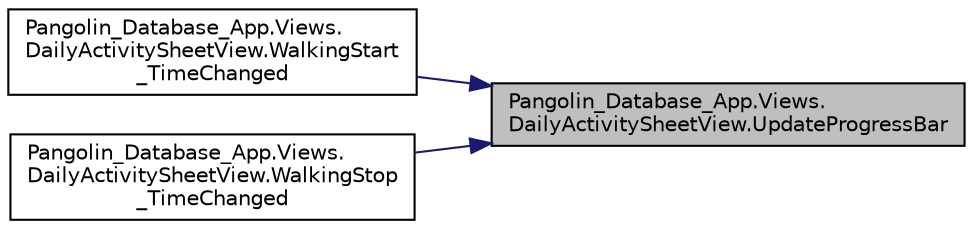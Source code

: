digraph "Pangolin_Database_App.Views.DailyActivitySheetView.UpdateProgressBar"
{
 // LATEX_PDF_SIZE
  edge [fontname="Helvetica",fontsize="10",labelfontname="Helvetica",labelfontsize="10"];
  node [fontname="Helvetica",fontsize="10",shape=record];
  rankdir="RL";
  Node1 [label="Pangolin_Database_App.Views.\lDailyActivitySheetView.UpdateProgressBar",height=0.2,width=0.4,color="black", fillcolor="grey75", style="filled", fontcolor="black",tooltip="This method access the extension method of the progressbar to smoothly update the value"];
  Node1 -> Node2 [dir="back",color="midnightblue",fontsize="10",style="solid",fontname="Helvetica"];
  Node2 [label="Pangolin_Database_App.Views.\lDailyActivitySheetView.WalkingStart\l_TimeChanged",height=0.2,width=0.4,color="black", fillcolor="white", style="filled",URL="$class_pangolin___database___app_1_1_views_1_1_daily_activity_sheet_view.html#a197667807e454b34f580ddaeca314520",tooltip="Update progressbar if walkingstart time changes"];
  Node1 -> Node3 [dir="back",color="midnightblue",fontsize="10",style="solid",fontname="Helvetica"];
  Node3 [label="Pangolin_Database_App.Views.\lDailyActivitySheetView.WalkingStop\l_TimeChanged",height=0.2,width=0.4,color="black", fillcolor="white", style="filled",URL="$class_pangolin___database___app_1_1_views_1_1_daily_activity_sheet_view.html#aefdb3348f3c5314f0a9d705b5286c5f7",tooltip="Update progressbar if walkingstop time changes"];
}
